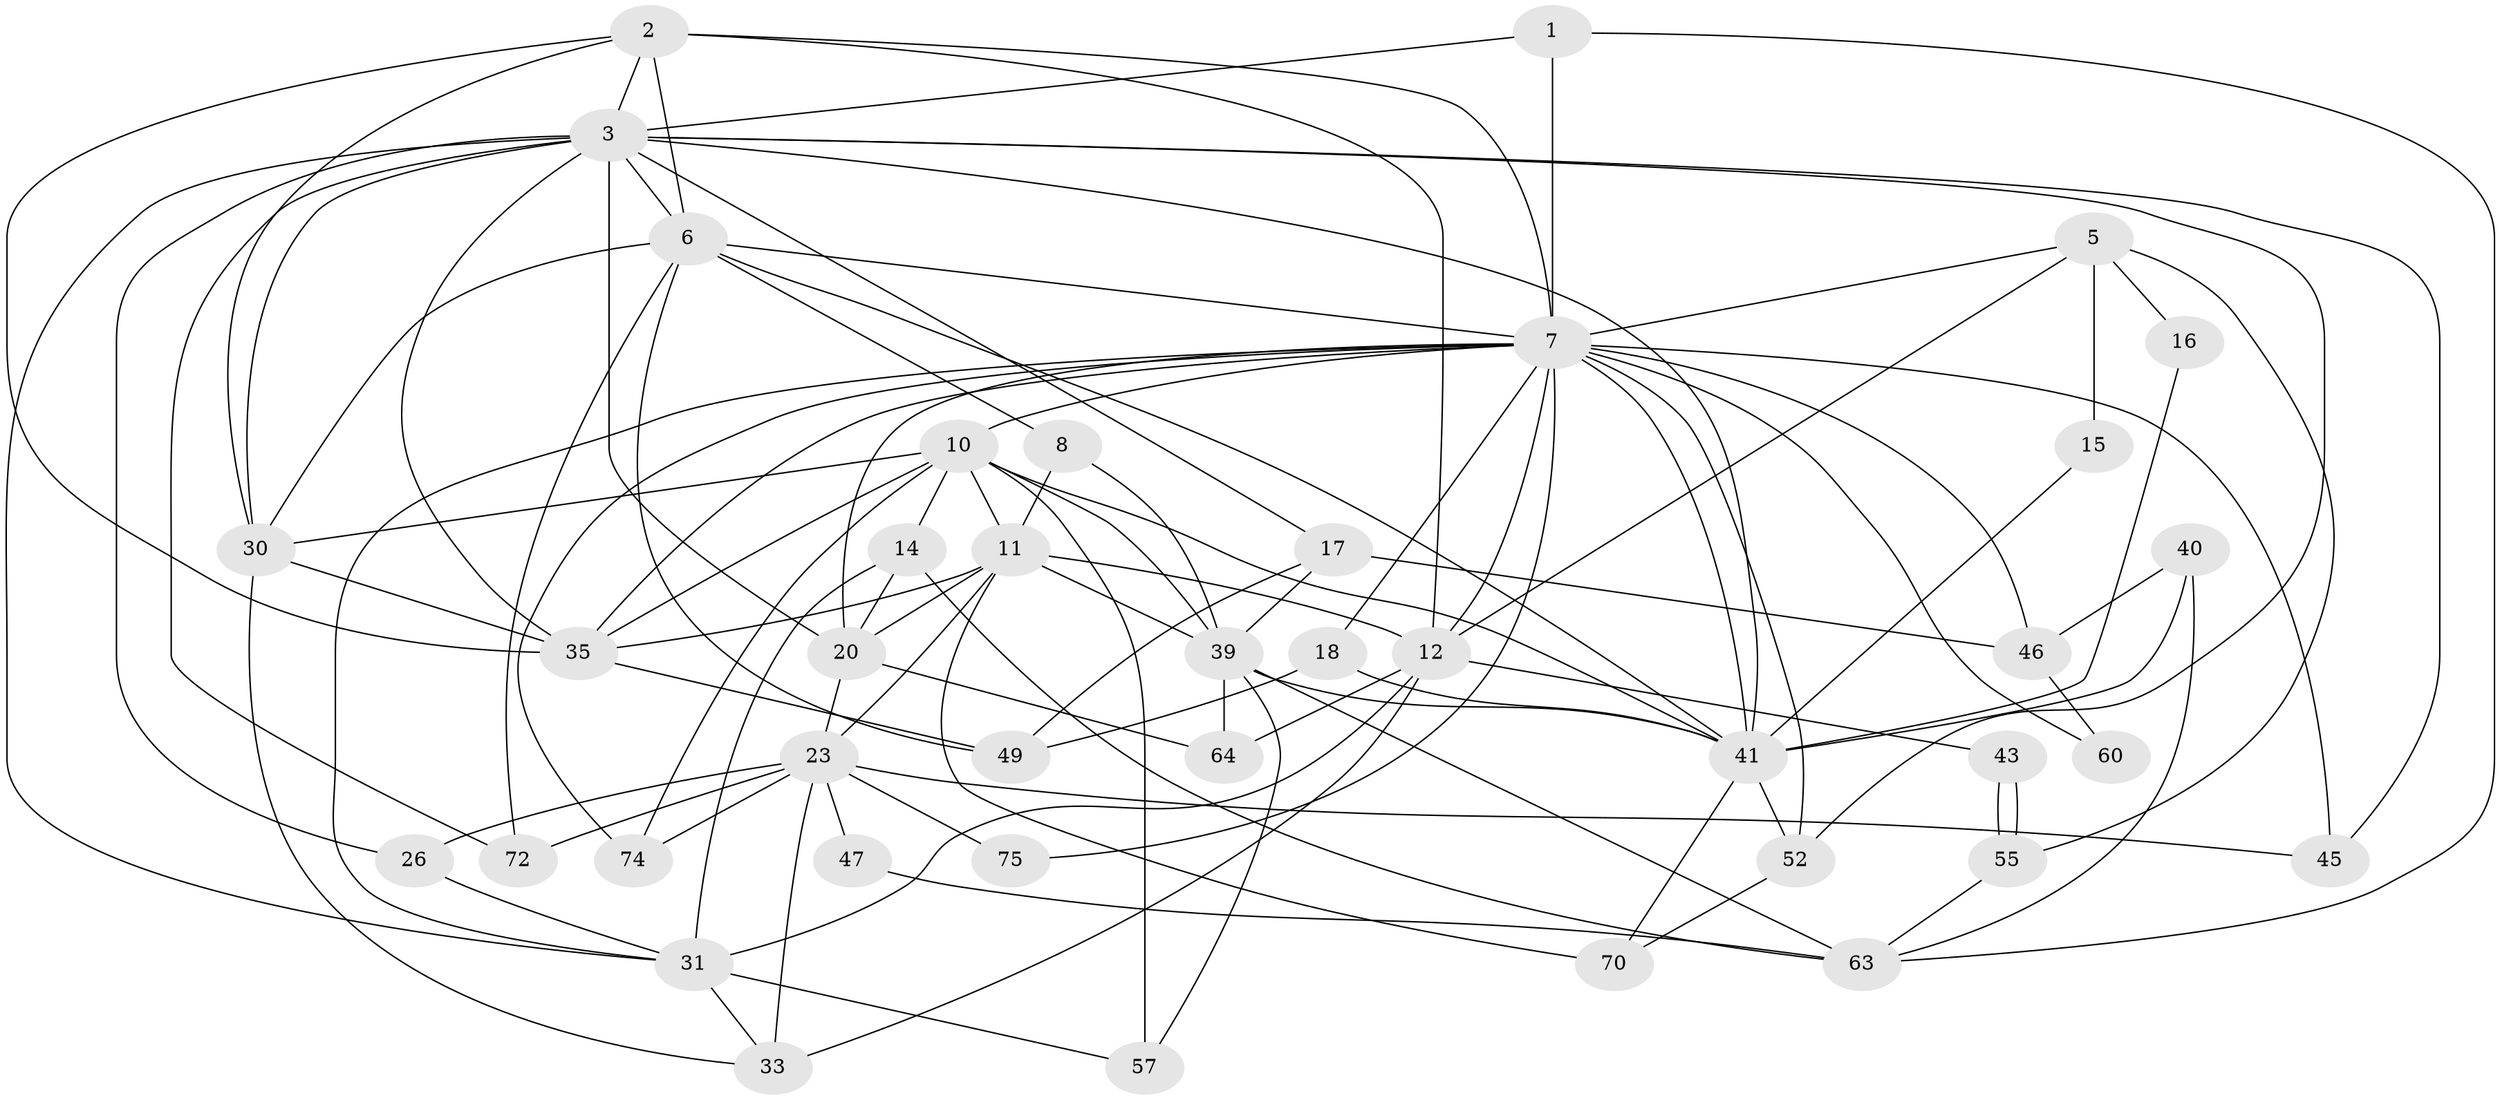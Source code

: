 // original degree distribution, {3: 0.25925925925925924, 2: 0.13580246913580246, 4: 0.25925925925925924, 5: 0.2222222222222222, 8: 0.012345679012345678, 6: 0.07407407407407407, 7: 0.037037037037037035}
// Generated by graph-tools (version 1.1) at 2025/15/03/09/25 04:15:20]
// undirected, 40 vertices, 104 edges
graph export_dot {
graph [start="1"]
  node [color=gray90,style=filled];
  1;
  2 [super="+80+4"];
  3 [super="+66+13+24"];
  5;
  6 [super="+32"];
  7 [super="+54+61+9"];
  8;
  10 [super="+37+19+22"];
  11 [super="+42+21"];
  12 [super="+25"];
  14;
  15;
  16;
  17;
  18 [super="+27"];
  20 [super="+29+51"];
  23 [super="+59+65"];
  26 [super="+78"];
  30 [super="+53"];
  31 [super="+34"];
  33 [super="+62"];
  35 [super="+56"];
  39 [super="+77+50"];
  40;
  41 [super="+71"];
  43;
  45 [super="+68"];
  46;
  47;
  49;
  52 [super="+81"];
  55;
  57;
  60;
  63;
  64;
  70;
  72;
  74;
  75;
  1 -- 63;
  1 -- 3;
  1 -- 7;
  2 -- 12;
  2 -- 3;
  2 -- 6;
  2 -- 30;
  2 -- 7;
  2 -- 35;
  3 -- 20 [weight=2];
  3 -- 72;
  3 -- 41;
  3 -- 17;
  3 -- 52;
  3 -- 26 [weight=3];
  3 -- 30;
  3 -- 35;
  3 -- 45 [weight=2];
  3 -- 6;
  3 -- 31;
  5 -- 55;
  5 -- 12;
  5 -- 15;
  5 -- 16;
  5 -- 7;
  6 -- 49;
  6 -- 8;
  6 -- 41;
  6 -- 72;
  6 -- 30;
  6 -- 7;
  7 -- 18;
  7 -- 46;
  7 -- 74;
  7 -- 60;
  7 -- 20 [weight=2];
  7 -- 12;
  7 -- 35;
  7 -- 41;
  7 -- 10;
  7 -- 75;
  7 -- 45 [weight=2];
  7 -- 52;
  7 -- 31;
  8 -- 11;
  8 -- 39;
  10 -- 57 [weight=2];
  10 -- 74;
  10 -- 41;
  10 -- 14 [weight=2];
  10 -- 11;
  10 -- 30;
  10 -- 39;
  10 -- 35;
  11 -- 70;
  11 -- 39;
  11 -- 12 [weight=2];
  11 -- 20;
  11 -- 23;
  11 -- 35;
  12 -- 64;
  12 -- 43;
  12 -- 31;
  12 -- 33 [weight=2];
  14 -- 63;
  14 -- 20;
  14 -- 31;
  15 -- 41;
  16 -- 41;
  17 -- 49;
  17 -- 46;
  17 -- 39;
  18 -- 49 [weight=2];
  18 -- 41;
  20 -- 64;
  20 -- 23;
  23 -- 75;
  23 -- 72;
  23 -- 26;
  23 -- 45;
  23 -- 33 [weight=2];
  23 -- 74;
  23 -- 47;
  26 -- 31;
  30 -- 33;
  30 -- 35;
  31 -- 57;
  31 -- 33;
  35 -- 49;
  39 -- 57;
  39 -- 64;
  39 -- 63;
  39 -- 41;
  40 -- 46;
  40 -- 63;
  40 -- 41;
  41 -- 52;
  41 -- 70;
  43 -- 55;
  43 -- 55;
  46 -- 60;
  47 -- 63;
  52 -- 70;
  55 -- 63;
}
